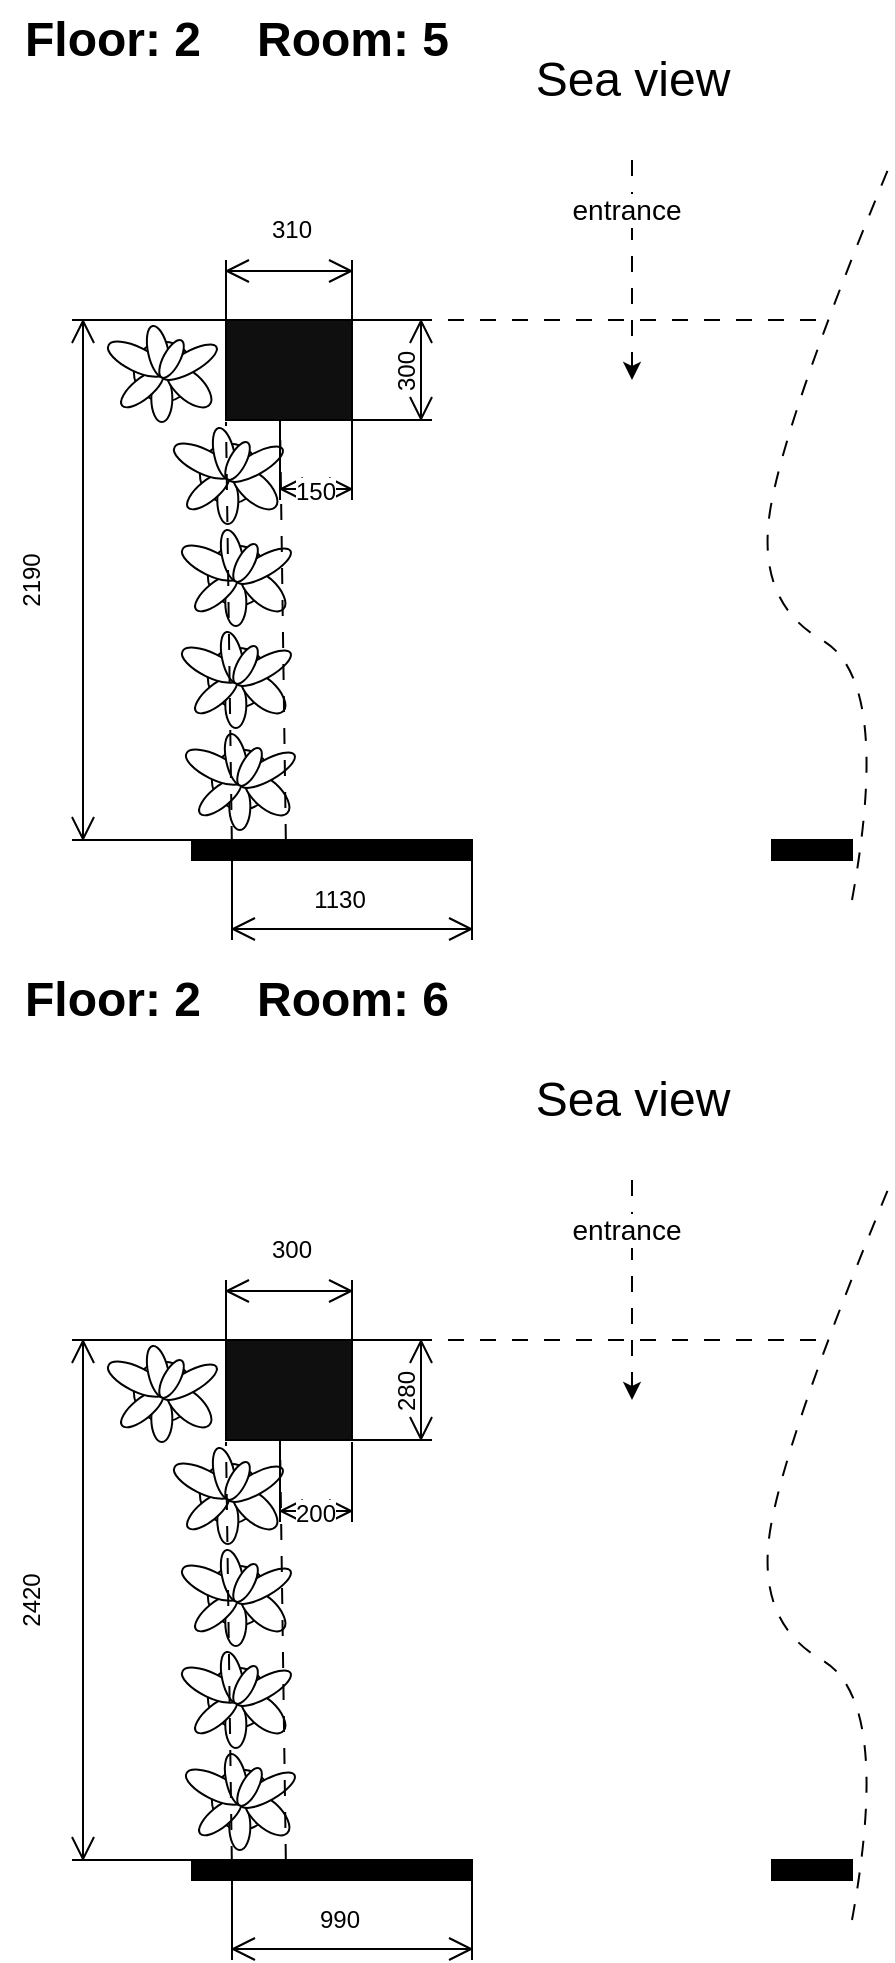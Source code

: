 <mxfile version="20.8.5" type="github">
  <diagram id="Hkj4WFlvK4-08UBy-HWi" name="Page-1">
    <mxGraphModel dx="1218" dy="785" grid="1" gridSize="10" guides="1" tooltips="1" connect="1" arrows="1" fold="1" page="1" pageScale="1" pageWidth="850" pageHeight="1100" math="0" shadow="0">
      <root>
        <mxCell id="0" />
        <mxCell id="1" parent="0" />
        <mxCell id="1bVyddex_vhO6T4n7lc5-1" value="Floor: 2" style="text;strokeColor=none;fillColor=none;html=1;fontSize=24;fontStyle=1;verticalAlign=middle;align=center;" parent="1" vertex="1">
          <mxGeometry x="40" y="40" width="100" height="40" as="geometry" />
        </mxCell>
        <mxCell id="1bVyddex_vhO6T4n7lc5-2" value="Room: 5" style="text;strokeColor=none;fillColor=none;html=1;fontSize=24;fontStyle=1;verticalAlign=middle;align=center;" parent="1" vertex="1">
          <mxGeometry x="160" y="40" width="100" height="40" as="geometry" />
        </mxCell>
        <mxCell id="1bVyddex_vhO6T4n7lc5-48" value="Floor: 2" style="text;strokeColor=none;fillColor=none;html=1;fontSize=24;fontStyle=1;verticalAlign=middle;align=center;" parent="1" vertex="1">
          <mxGeometry x="40" y="520" width="100" height="40" as="geometry" />
        </mxCell>
        <mxCell id="1bVyddex_vhO6T4n7lc5-49" value="Room: 6" style="text;strokeColor=none;fillColor=none;html=1;fontSize=24;fontStyle=1;verticalAlign=middle;align=center;" parent="1" vertex="1">
          <mxGeometry x="160" y="520" width="100" height="40" as="geometry" />
        </mxCell>
        <mxCell id="aGKy50mMF9wv1vPUwQMt-1" value="" style="verticalLabelPosition=bottom;html=1;verticalAlign=top;align=center;shape=mxgraph.floorplan.plant;" vertex="1" parent="1">
          <mxGeometry x="90" y="200" width="47" height="51" as="geometry" />
        </mxCell>
        <mxCell id="aGKy50mMF9wv1vPUwQMt-2" value="" style="verticalLabelPosition=bottom;html=1;verticalAlign=top;align=center;shape=mxgraph.floorplan.wall;fillColor=strokeColor;" vertex="1" parent="1">
          <mxGeometry x="420" y="460" width="40" height="10" as="geometry" />
        </mxCell>
        <mxCell id="aGKy50mMF9wv1vPUwQMt-3" value="" style="verticalLabelPosition=bottom;html=1;verticalAlign=top;align=center;shape=mxgraph.floorplan.plant;" vertex="1" parent="1">
          <mxGeometry x="127" y="302" width="47" height="51" as="geometry" />
        </mxCell>
        <mxCell id="aGKy50mMF9wv1vPUwQMt-4" value="" style="verticalLabelPosition=bottom;html=1;verticalAlign=top;align=center;shape=mxgraph.floorplan.plant;" vertex="1" parent="1">
          <mxGeometry x="127" y="353" width="47" height="51" as="geometry" />
        </mxCell>
        <mxCell id="aGKy50mMF9wv1vPUwQMt-5" value="" style="verticalLabelPosition=bottom;html=1;verticalAlign=top;align=center;shape=mxgraph.floorplan.wall;fillColor=strokeColor;" vertex="1" parent="1">
          <mxGeometry x="130" y="460" width="140" height="10" as="geometry" />
        </mxCell>
        <mxCell id="aGKy50mMF9wv1vPUwQMt-6" value="" style="verticalLabelPosition=bottom;html=1;verticalAlign=top;align=center;shape=mxgraph.floorplan.plant;" vertex="1" parent="1">
          <mxGeometry x="129" y="404" width="47" height="51" as="geometry" />
        </mxCell>
        <mxCell id="aGKy50mMF9wv1vPUwQMt-7" value="" style="rounded=0;whiteSpace=wrap;html=1;fillColor=#0F0F0F;" vertex="1" parent="1">
          <mxGeometry x="147" y="200" width="63" height="50" as="geometry" />
        </mxCell>
        <mxCell id="aGKy50mMF9wv1vPUwQMt-8" value="Sea view" style="text;strokeColor=none;fillColor=none;html=1;fontSize=24;fontStyle=0;verticalAlign=middle;align=center;" vertex="1" parent="1">
          <mxGeometry x="300" y="60" width="100" height="40" as="geometry" />
        </mxCell>
        <mxCell id="aGKy50mMF9wv1vPUwQMt-9" value="" style="endArrow=classic;html=1;rounded=0;dashed=1;dashPattern=8 8;" edge="1" parent="1">
          <mxGeometry width="50" height="50" relative="1" as="geometry">
            <mxPoint x="350" y="120" as="sourcePoint" />
            <mxPoint x="350" y="230" as="targetPoint" />
          </mxGeometry>
        </mxCell>
        <mxCell id="aGKy50mMF9wv1vPUwQMt-10" value="entrance" style="edgeLabel;html=1;align=center;verticalAlign=middle;resizable=0;points=[];fontSize=14;" vertex="1" connectable="0" parent="aGKy50mMF9wv1vPUwQMt-9">
          <mxGeometry x="-0.544" y="-3" relative="1" as="geometry">
            <mxPoint as="offset" />
          </mxGeometry>
        </mxCell>
        <mxCell id="aGKy50mMF9wv1vPUwQMt-11" value="" style="shape=dimension;direction=south;whiteSpace=wrap;html=1;align=left;points=[];verticalAlign=middle;labelBackgroundColor=#ffffff;fillColor=#0F0F0F;" vertex="1" parent="1">
          <mxGeometry x="70" y="200" width="90" height="260" as="geometry" />
        </mxCell>
        <mxCell id="aGKy50mMF9wv1vPUwQMt-12" value="" style="shape=dimension;direction=west;whiteSpace=wrap;html=1;align=center;points=[];verticalAlign=top;spacingTop=-8;labelBackgroundColor=#ffffff;fillColor=#0F0F0F;" vertex="1" parent="1">
          <mxGeometry x="147" y="170" width="63" height="30" as="geometry" />
        </mxCell>
        <mxCell id="aGKy50mMF9wv1vPUwQMt-13" value="" style="endArrow=none;dashed=1;html=1;rounded=0;dashPattern=8 8;exitX=1;exitY=0;exitDx=0;exitDy=0;" edge="1" parent="1" source="aGKy50mMF9wv1vPUwQMt-7">
          <mxGeometry width="50" height="50" relative="1" as="geometry">
            <mxPoint x="480" y="320" as="sourcePoint" />
            <mxPoint x="450" y="200" as="targetPoint" />
          </mxGeometry>
        </mxCell>
        <mxCell id="aGKy50mMF9wv1vPUwQMt-14" value="" style="curved=1;endArrow=none;html=1;rounded=0;dashed=1;dashPattern=8 8;strokeColor=default;endFill=0;" edge="1" parent="1">
          <mxGeometry width="50" height="50" relative="1" as="geometry">
            <mxPoint x="460" y="490" as="sourcePoint" />
            <mxPoint x="480" y="120" as="targetPoint" />
            <Array as="points">
              <mxPoint x="480" y="380" />
              <mxPoint x="410" y="340" />
              <mxPoint x="430" y="240" />
            </Array>
          </mxGeometry>
        </mxCell>
        <mxCell id="aGKy50mMF9wv1vPUwQMt-15" value="" style="shape=dimension;whiteSpace=wrap;html=1;align=center;points=[];verticalAlign=bottom;spacingBottom=-5;labelBackgroundColor=#ffffff;fontSize=14;fillColor=#0F0F0F;" vertex="1" parent="1">
          <mxGeometry x="150" y="470" width="120" height="40" as="geometry" />
        </mxCell>
        <mxCell id="aGKy50mMF9wv1vPUwQMt-16" value="2190" style="text;html=1;strokeColor=none;fillColor=none;align=center;verticalAlign=middle;whiteSpace=wrap;rounded=0;rotation=270;" vertex="1" parent="1">
          <mxGeometry x="20" y="315" width="60" height="30" as="geometry" />
        </mxCell>
        <mxCell id="aGKy50mMF9wv1vPUwQMt-17" value="" style="endArrow=none;dashed=1;html=1;rounded=0;dashPattern=8 8;entryX=0;entryY=1;entryDx=0;entryDy=0;exitX=1;exitY=0.056;exitDx=0;exitDy=0;exitPerimeter=0;" edge="1" parent="1">
          <mxGeometry width="50" height="50" relative="1" as="geometry">
            <mxPoint x="176.92" y="460" as="sourcePoint" />
            <mxPoint x="174" y="250" as="targetPoint" />
          </mxGeometry>
        </mxCell>
        <mxCell id="aGKy50mMF9wv1vPUwQMt-18" value="" style="verticalLabelPosition=bottom;html=1;verticalAlign=top;align=center;shape=mxgraph.floorplan.plant;" vertex="1" parent="1">
          <mxGeometry x="123" y="251" width="47" height="51" as="geometry" />
        </mxCell>
        <mxCell id="aGKy50mMF9wv1vPUwQMt-19" value="310" style="text;html=1;strokeColor=none;fillColor=none;align=center;verticalAlign=middle;whiteSpace=wrap;rounded=0;" vertex="1" parent="1">
          <mxGeometry x="150" y="140" width="60" height="30" as="geometry" />
        </mxCell>
        <mxCell id="aGKy50mMF9wv1vPUwQMt-20" value="1130" style="text;html=1;strokeColor=none;fillColor=none;align=center;verticalAlign=middle;whiteSpace=wrap;rounded=0;" vertex="1" parent="1">
          <mxGeometry x="174" y="475" width="60" height="30" as="geometry" />
        </mxCell>
        <mxCell id="aGKy50mMF9wv1vPUwQMt-22" value="" style="endArrow=none;dashed=1;html=1;rounded=0;dashPattern=8 8;entryX=0;entryY=1;entryDx=0;entryDy=0;exitX=1;exitY=0.056;exitDx=0;exitDy=0;exitPerimeter=0;" edge="1" parent="1">
          <mxGeometry width="50" height="50" relative="1" as="geometry">
            <mxPoint x="149.92" y="461" as="sourcePoint" />
            <mxPoint x="147" y="251" as="targetPoint" />
          </mxGeometry>
        </mxCell>
        <mxCell id="aGKy50mMF9wv1vPUwQMt-23" value="" style="shape=dimension;direction=north;whiteSpace=wrap;html=1;align=right;points=[];verticalAlign=middle;labelBackgroundColor=#ffffff" vertex="1" parent="1">
          <mxGeometry x="210" y="200" width="40" height="50" as="geometry" />
        </mxCell>
        <mxCell id="aGKy50mMF9wv1vPUwQMt-24" value="300" style="text;html=1;strokeColor=none;fillColor=none;align=center;verticalAlign=middle;whiteSpace=wrap;rounded=0;rotation=270;" vertex="1" parent="1">
          <mxGeometry x="207" y="210.5" width="60" height="30" as="geometry" />
        </mxCell>
        <mxCell id="aGKy50mMF9wv1vPUwQMt-25" value="150" style="shape=dimension;whiteSpace=wrap;html=1;align=center;points=[];verticalAlign=bottom;spacingBottom=-5;labelBackgroundColor=#ffffff" vertex="1" parent="1">
          <mxGeometry x="174" y="250" width="36" height="40" as="geometry" />
        </mxCell>
        <mxCell id="aGKy50mMF9wv1vPUwQMt-50" value="" style="verticalLabelPosition=bottom;html=1;verticalAlign=top;align=center;shape=mxgraph.floorplan.plant;" vertex="1" parent="1">
          <mxGeometry x="90" y="710" width="47" height="51" as="geometry" />
        </mxCell>
        <mxCell id="aGKy50mMF9wv1vPUwQMt-51" value="" style="verticalLabelPosition=bottom;html=1;verticalAlign=top;align=center;shape=mxgraph.floorplan.wall;fillColor=strokeColor;" vertex="1" parent="1">
          <mxGeometry x="420" y="970" width="40" height="10" as="geometry" />
        </mxCell>
        <mxCell id="aGKy50mMF9wv1vPUwQMt-52" value="" style="verticalLabelPosition=bottom;html=1;verticalAlign=top;align=center;shape=mxgraph.floorplan.plant;" vertex="1" parent="1">
          <mxGeometry x="127" y="812" width="47" height="51" as="geometry" />
        </mxCell>
        <mxCell id="aGKy50mMF9wv1vPUwQMt-53" value="" style="verticalLabelPosition=bottom;html=1;verticalAlign=top;align=center;shape=mxgraph.floorplan.plant;" vertex="1" parent="1">
          <mxGeometry x="127" y="863" width="47" height="51" as="geometry" />
        </mxCell>
        <mxCell id="aGKy50mMF9wv1vPUwQMt-54" value="" style="verticalLabelPosition=bottom;html=1;verticalAlign=top;align=center;shape=mxgraph.floorplan.wall;fillColor=strokeColor;" vertex="1" parent="1">
          <mxGeometry x="130" y="970" width="140" height="10" as="geometry" />
        </mxCell>
        <mxCell id="aGKy50mMF9wv1vPUwQMt-55" value="" style="verticalLabelPosition=bottom;html=1;verticalAlign=top;align=center;shape=mxgraph.floorplan.plant;" vertex="1" parent="1">
          <mxGeometry x="129" y="914" width="47" height="51" as="geometry" />
        </mxCell>
        <mxCell id="aGKy50mMF9wv1vPUwQMt-56" value="" style="rounded=0;whiteSpace=wrap;html=1;fillColor=#0F0F0F;" vertex="1" parent="1">
          <mxGeometry x="147" y="710" width="63" height="50" as="geometry" />
        </mxCell>
        <mxCell id="aGKy50mMF9wv1vPUwQMt-57" value="Sea view" style="text;strokeColor=none;fillColor=none;html=1;fontSize=24;fontStyle=0;verticalAlign=middle;align=center;" vertex="1" parent="1">
          <mxGeometry x="300" y="570" width="100" height="40" as="geometry" />
        </mxCell>
        <mxCell id="aGKy50mMF9wv1vPUwQMt-58" value="" style="endArrow=classic;html=1;rounded=0;dashed=1;dashPattern=8 8;" edge="1" parent="1">
          <mxGeometry width="50" height="50" relative="1" as="geometry">
            <mxPoint x="350" y="630" as="sourcePoint" />
            <mxPoint x="350" y="740" as="targetPoint" />
          </mxGeometry>
        </mxCell>
        <mxCell id="aGKy50mMF9wv1vPUwQMt-59" value="entrance" style="edgeLabel;html=1;align=center;verticalAlign=middle;resizable=0;points=[];fontSize=14;" vertex="1" connectable="0" parent="aGKy50mMF9wv1vPUwQMt-58">
          <mxGeometry x="-0.544" y="-3" relative="1" as="geometry">
            <mxPoint as="offset" />
          </mxGeometry>
        </mxCell>
        <mxCell id="aGKy50mMF9wv1vPUwQMt-60" value="" style="shape=dimension;direction=south;whiteSpace=wrap;html=1;align=left;points=[];verticalAlign=middle;labelBackgroundColor=#ffffff;fillColor=#0F0F0F;" vertex="1" parent="1">
          <mxGeometry x="70" y="710" width="90" height="260" as="geometry" />
        </mxCell>
        <mxCell id="aGKy50mMF9wv1vPUwQMt-61" value="" style="shape=dimension;direction=west;whiteSpace=wrap;html=1;align=center;points=[];verticalAlign=top;spacingTop=-8;labelBackgroundColor=#ffffff;fillColor=#0F0F0F;" vertex="1" parent="1">
          <mxGeometry x="147" y="680" width="63" height="30" as="geometry" />
        </mxCell>
        <mxCell id="aGKy50mMF9wv1vPUwQMt-62" value="" style="endArrow=none;dashed=1;html=1;rounded=0;dashPattern=8 8;exitX=1;exitY=0;exitDx=0;exitDy=0;" edge="1" parent="1" source="aGKy50mMF9wv1vPUwQMt-56">
          <mxGeometry width="50" height="50" relative="1" as="geometry">
            <mxPoint x="480" y="830" as="sourcePoint" />
            <mxPoint x="450" y="710" as="targetPoint" />
          </mxGeometry>
        </mxCell>
        <mxCell id="aGKy50mMF9wv1vPUwQMt-63" value="" style="curved=1;endArrow=none;html=1;rounded=0;dashed=1;dashPattern=8 8;strokeColor=default;endFill=0;" edge="1" parent="1">
          <mxGeometry width="50" height="50" relative="1" as="geometry">
            <mxPoint x="460" y="1000" as="sourcePoint" />
            <mxPoint x="480" y="630" as="targetPoint" />
            <Array as="points">
              <mxPoint x="480" y="890" />
              <mxPoint x="410" y="850" />
              <mxPoint x="430" y="750" />
            </Array>
          </mxGeometry>
        </mxCell>
        <mxCell id="aGKy50mMF9wv1vPUwQMt-64" value="" style="shape=dimension;whiteSpace=wrap;html=1;align=center;points=[];verticalAlign=bottom;spacingBottom=-5;labelBackgroundColor=#ffffff;fontSize=14;fillColor=#0F0F0F;" vertex="1" parent="1">
          <mxGeometry x="150" y="980" width="120" height="40" as="geometry" />
        </mxCell>
        <mxCell id="aGKy50mMF9wv1vPUwQMt-65" value="2420" style="text;html=1;strokeColor=none;fillColor=none;align=center;verticalAlign=middle;whiteSpace=wrap;rounded=0;rotation=270;" vertex="1" parent="1">
          <mxGeometry x="20" y="825" width="60" height="30" as="geometry" />
        </mxCell>
        <mxCell id="aGKy50mMF9wv1vPUwQMt-66" value="" style="endArrow=none;dashed=1;html=1;rounded=0;dashPattern=8 8;entryX=0;entryY=1;entryDx=0;entryDy=0;exitX=1;exitY=0.056;exitDx=0;exitDy=0;exitPerimeter=0;" edge="1" parent="1">
          <mxGeometry width="50" height="50" relative="1" as="geometry">
            <mxPoint x="176.92" y="970" as="sourcePoint" />
            <mxPoint x="174" y="760" as="targetPoint" />
          </mxGeometry>
        </mxCell>
        <mxCell id="aGKy50mMF9wv1vPUwQMt-67" value="" style="verticalLabelPosition=bottom;html=1;verticalAlign=top;align=center;shape=mxgraph.floorplan.plant;" vertex="1" parent="1">
          <mxGeometry x="123" y="761" width="47" height="51" as="geometry" />
        </mxCell>
        <mxCell id="aGKy50mMF9wv1vPUwQMt-68" value="300" style="text;html=1;strokeColor=none;fillColor=none;align=center;verticalAlign=middle;whiteSpace=wrap;rounded=0;" vertex="1" parent="1">
          <mxGeometry x="150" y="650" width="60" height="30" as="geometry" />
        </mxCell>
        <mxCell id="aGKy50mMF9wv1vPUwQMt-69" value="990" style="text;html=1;strokeColor=none;fillColor=none;align=center;verticalAlign=middle;whiteSpace=wrap;rounded=0;" vertex="1" parent="1">
          <mxGeometry x="174" y="985" width="60" height="30" as="geometry" />
        </mxCell>
        <mxCell id="aGKy50mMF9wv1vPUwQMt-70" value="200" style="shape=dimension;whiteSpace=wrap;html=1;align=center;points=[];verticalAlign=bottom;spacingBottom=-5;labelBackgroundColor=#ffffff" vertex="1" parent="1">
          <mxGeometry x="174" y="761" width="36" height="40" as="geometry" />
        </mxCell>
        <mxCell id="aGKy50mMF9wv1vPUwQMt-71" value="" style="endArrow=none;dashed=1;html=1;rounded=0;dashPattern=8 8;entryX=0;entryY=1;entryDx=0;entryDy=0;exitX=1;exitY=0.056;exitDx=0;exitDy=0;exitPerimeter=0;" edge="1" parent="1">
          <mxGeometry width="50" height="50" relative="1" as="geometry">
            <mxPoint x="149.92" y="971" as="sourcePoint" />
            <mxPoint x="147" y="761" as="targetPoint" />
          </mxGeometry>
        </mxCell>
        <mxCell id="aGKy50mMF9wv1vPUwQMt-72" value="" style="shape=dimension;direction=north;whiteSpace=wrap;html=1;align=right;points=[];verticalAlign=middle;labelBackgroundColor=#ffffff" vertex="1" parent="1">
          <mxGeometry x="210" y="710" width="40" height="50" as="geometry" />
        </mxCell>
        <mxCell id="aGKy50mMF9wv1vPUwQMt-73" value="280" style="text;html=1;strokeColor=none;fillColor=none;align=center;verticalAlign=middle;whiteSpace=wrap;rounded=0;rotation=270;" vertex="1" parent="1">
          <mxGeometry x="207" y="720.5" width="60" height="30" as="geometry" />
        </mxCell>
      </root>
    </mxGraphModel>
  </diagram>
</mxfile>
